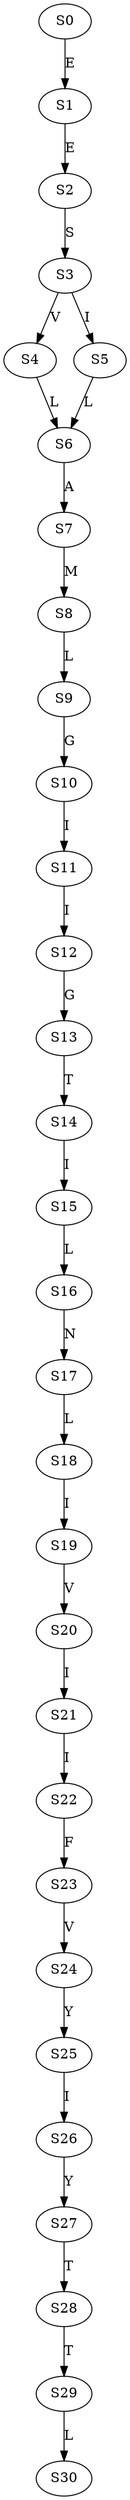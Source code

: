 strict digraph  {
	S0 -> S1 [ label = E ];
	S1 -> S2 [ label = E ];
	S2 -> S3 [ label = S ];
	S3 -> S4 [ label = V ];
	S3 -> S5 [ label = I ];
	S4 -> S6 [ label = L ];
	S5 -> S6 [ label = L ];
	S6 -> S7 [ label = A ];
	S7 -> S8 [ label = M ];
	S8 -> S9 [ label = L ];
	S9 -> S10 [ label = G ];
	S10 -> S11 [ label = I ];
	S11 -> S12 [ label = I ];
	S12 -> S13 [ label = G ];
	S13 -> S14 [ label = T ];
	S14 -> S15 [ label = I ];
	S15 -> S16 [ label = L ];
	S16 -> S17 [ label = N ];
	S17 -> S18 [ label = L ];
	S18 -> S19 [ label = I ];
	S19 -> S20 [ label = V ];
	S20 -> S21 [ label = I ];
	S21 -> S22 [ label = I ];
	S22 -> S23 [ label = F ];
	S23 -> S24 [ label = V ];
	S24 -> S25 [ label = Y ];
	S25 -> S26 [ label = I ];
	S26 -> S27 [ label = Y ];
	S27 -> S28 [ label = T ];
	S28 -> S29 [ label = T ];
	S29 -> S30 [ label = L ];
}
